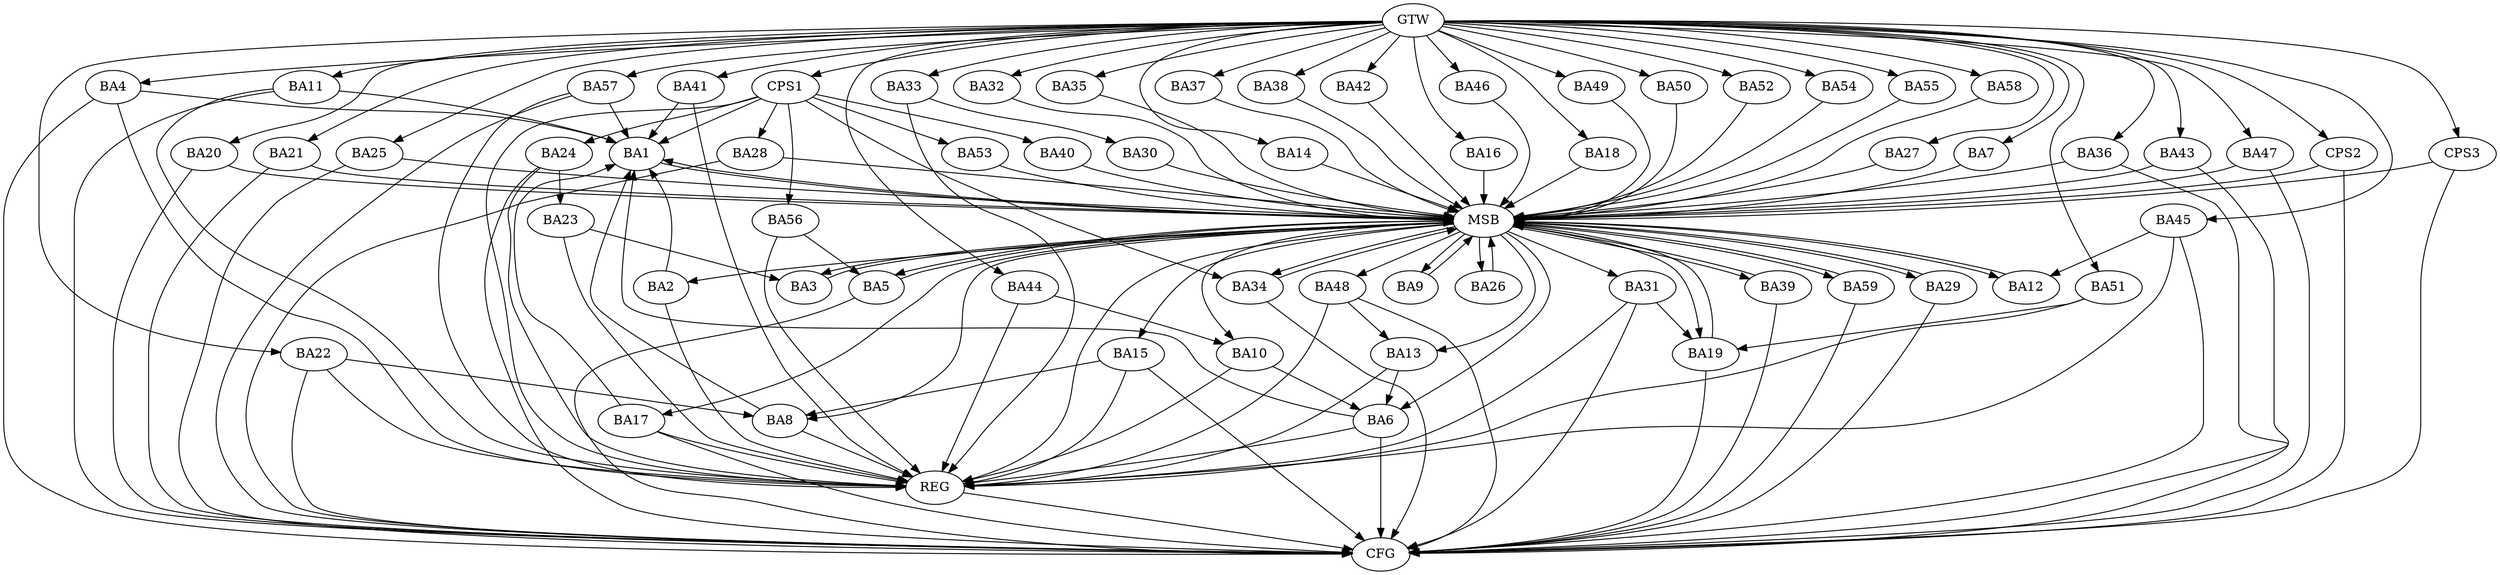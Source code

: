 strict digraph G {
  BA1 [ label="BA1" ];
  BA2 [ label="BA2" ];
  BA3 [ label="BA3" ];
  BA4 [ label="BA4" ];
  BA5 [ label="BA5" ];
  BA6 [ label="BA6" ];
  BA7 [ label="BA7" ];
  BA8 [ label="BA8" ];
  BA9 [ label="BA9" ];
  BA10 [ label="BA10" ];
  BA11 [ label="BA11" ];
  BA12 [ label="BA12" ];
  BA13 [ label="BA13" ];
  BA14 [ label="BA14" ];
  BA15 [ label="BA15" ];
  BA16 [ label="BA16" ];
  BA17 [ label="BA17" ];
  BA18 [ label="BA18" ];
  BA19 [ label="BA19" ];
  BA20 [ label="BA20" ];
  BA21 [ label="BA21" ];
  BA22 [ label="BA22" ];
  BA23 [ label="BA23" ];
  BA24 [ label="BA24" ];
  BA25 [ label="BA25" ];
  BA26 [ label="BA26" ];
  BA27 [ label="BA27" ];
  BA28 [ label="BA28" ];
  BA29 [ label="BA29" ];
  BA30 [ label="BA30" ];
  BA31 [ label="BA31" ];
  BA32 [ label="BA32" ];
  BA33 [ label="BA33" ];
  BA34 [ label="BA34" ];
  BA35 [ label="BA35" ];
  BA36 [ label="BA36" ];
  BA37 [ label="BA37" ];
  BA38 [ label="BA38" ];
  BA39 [ label="BA39" ];
  BA40 [ label="BA40" ];
  BA41 [ label="BA41" ];
  BA42 [ label="BA42" ];
  BA43 [ label="BA43" ];
  BA44 [ label="BA44" ];
  BA45 [ label="BA45" ];
  BA46 [ label="BA46" ];
  BA47 [ label="BA47" ];
  BA48 [ label="BA48" ];
  BA49 [ label="BA49" ];
  BA50 [ label="BA50" ];
  BA51 [ label="BA51" ];
  BA52 [ label="BA52" ];
  BA53 [ label="BA53" ];
  BA54 [ label="BA54" ];
  BA55 [ label="BA55" ];
  BA56 [ label="BA56" ];
  BA57 [ label="BA57" ];
  BA58 [ label="BA58" ];
  BA59 [ label="BA59" ];
  CPS1 [ label="CPS1" ];
  CPS2 [ label="CPS2" ];
  CPS3 [ label="CPS3" ];
  GTW [ label="GTW" ];
  REG [ label="REG" ];
  MSB [ label="MSB" ];
  CFG [ label="CFG" ];
  BA2 -> BA1;
  BA4 -> BA1;
  BA6 -> BA1;
  BA8 -> BA1;
  BA10 -> BA6;
  BA11 -> BA1;
  BA13 -> BA6;
  BA15 -> BA8;
  BA17 -> BA1;
  BA22 -> BA8;
  BA23 -> BA3;
  BA24 -> BA23;
  BA31 -> BA19;
  BA33 -> BA30;
  BA41 -> BA1;
  BA44 -> BA10;
  BA45 -> BA12;
  BA48 -> BA13;
  BA51 -> BA19;
  BA56 -> BA5;
  BA57 -> BA1;
  CPS1 -> BA34;
  CPS1 -> BA24;
  CPS1 -> BA53;
  CPS1 -> BA40;
  CPS1 -> BA1;
  CPS1 -> BA28;
  CPS1 -> BA56;
  GTW -> BA4;
  GTW -> BA7;
  GTW -> BA11;
  GTW -> BA14;
  GTW -> BA16;
  GTW -> BA18;
  GTW -> BA20;
  GTW -> BA21;
  GTW -> BA22;
  GTW -> BA25;
  GTW -> BA27;
  GTW -> BA32;
  GTW -> BA33;
  GTW -> BA35;
  GTW -> BA36;
  GTW -> BA37;
  GTW -> BA38;
  GTW -> BA41;
  GTW -> BA42;
  GTW -> BA43;
  GTW -> BA44;
  GTW -> BA45;
  GTW -> BA46;
  GTW -> BA47;
  GTW -> BA49;
  GTW -> BA50;
  GTW -> BA51;
  GTW -> BA52;
  GTW -> BA54;
  GTW -> BA55;
  GTW -> BA57;
  GTW -> BA58;
  GTW -> CPS1;
  GTW -> CPS2;
  GTW -> CPS3;
  BA2 -> REG;
  BA4 -> REG;
  BA6 -> REG;
  BA8 -> REG;
  BA10 -> REG;
  BA11 -> REG;
  BA13 -> REG;
  BA15 -> REG;
  BA17 -> REG;
  BA22 -> REG;
  BA23 -> REG;
  BA24 -> REG;
  BA31 -> REG;
  BA33 -> REG;
  BA41 -> REG;
  BA44 -> REG;
  BA45 -> REG;
  BA48 -> REG;
  BA51 -> REG;
  BA56 -> REG;
  BA57 -> REG;
  CPS1 -> REG;
  BA1 -> MSB;
  MSB -> BA2;
  MSB -> REG;
  BA3 -> MSB;
  MSB -> BA1;
  BA5 -> MSB;
  MSB -> BA3;
  BA7 -> MSB;
  BA9 -> MSB;
  MSB -> BA8;
  BA12 -> MSB;
  BA14 -> MSB;
  MSB -> BA12;
  BA16 -> MSB;
  MSB -> BA5;
  BA18 -> MSB;
  MSB -> BA10;
  BA19 -> MSB;
  BA20 -> MSB;
  BA21 -> MSB;
  BA25 -> MSB;
  MSB -> BA13;
  BA26 -> MSB;
  BA27 -> MSB;
  BA28 -> MSB;
  MSB -> BA19;
  BA29 -> MSB;
  MSB -> BA17;
  BA30 -> MSB;
  MSB -> BA29;
  BA32 -> MSB;
  BA34 -> MSB;
  BA35 -> MSB;
  MSB -> BA26;
  BA36 -> MSB;
  BA37 -> MSB;
  BA38 -> MSB;
  BA39 -> MSB;
  BA40 -> MSB;
  MSB -> BA31;
  BA42 -> MSB;
  MSB -> BA6;
  BA43 -> MSB;
  BA46 -> MSB;
  MSB -> BA34;
  BA47 -> MSB;
  BA49 -> MSB;
  BA50 -> MSB;
  MSB -> BA39;
  BA52 -> MSB;
  BA53 -> MSB;
  MSB -> BA48;
  BA54 -> MSB;
  BA55 -> MSB;
  MSB -> BA9;
  BA58 -> MSB;
  BA59 -> MSB;
  CPS2 -> MSB;
  MSB -> BA15;
  CPS3 -> MSB;
  MSB -> BA59;
  BA47 -> CFG;
  CPS2 -> CFG;
  BA21 -> CFG;
  BA17 -> CFG;
  BA22 -> CFG;
  BA15 -> CFG;
  BA31 -> CFG;
  BA6 -> CFG;
  BA25 -> CFG;
  CPS3 -> CFG;
  BA36 -> CFG;
  BA59 -> CFG;
  BA5 -> CFG;
  BA20 -> CFG;
  BA39 -> CFG;
  BA29 -> CFG;
  BA11 -> CFG;
  BA43 -> CFG;
  BA45 -> CFG;
  BA48 -> CFG;
  BA19 -> CFG;
  BA4 -> CFG;
  BA28 -> CFG;
  BA34 -> CFG;
  BA57 -> CFG;
  BA24 -> CFG;
  REG -> CFG;
}
